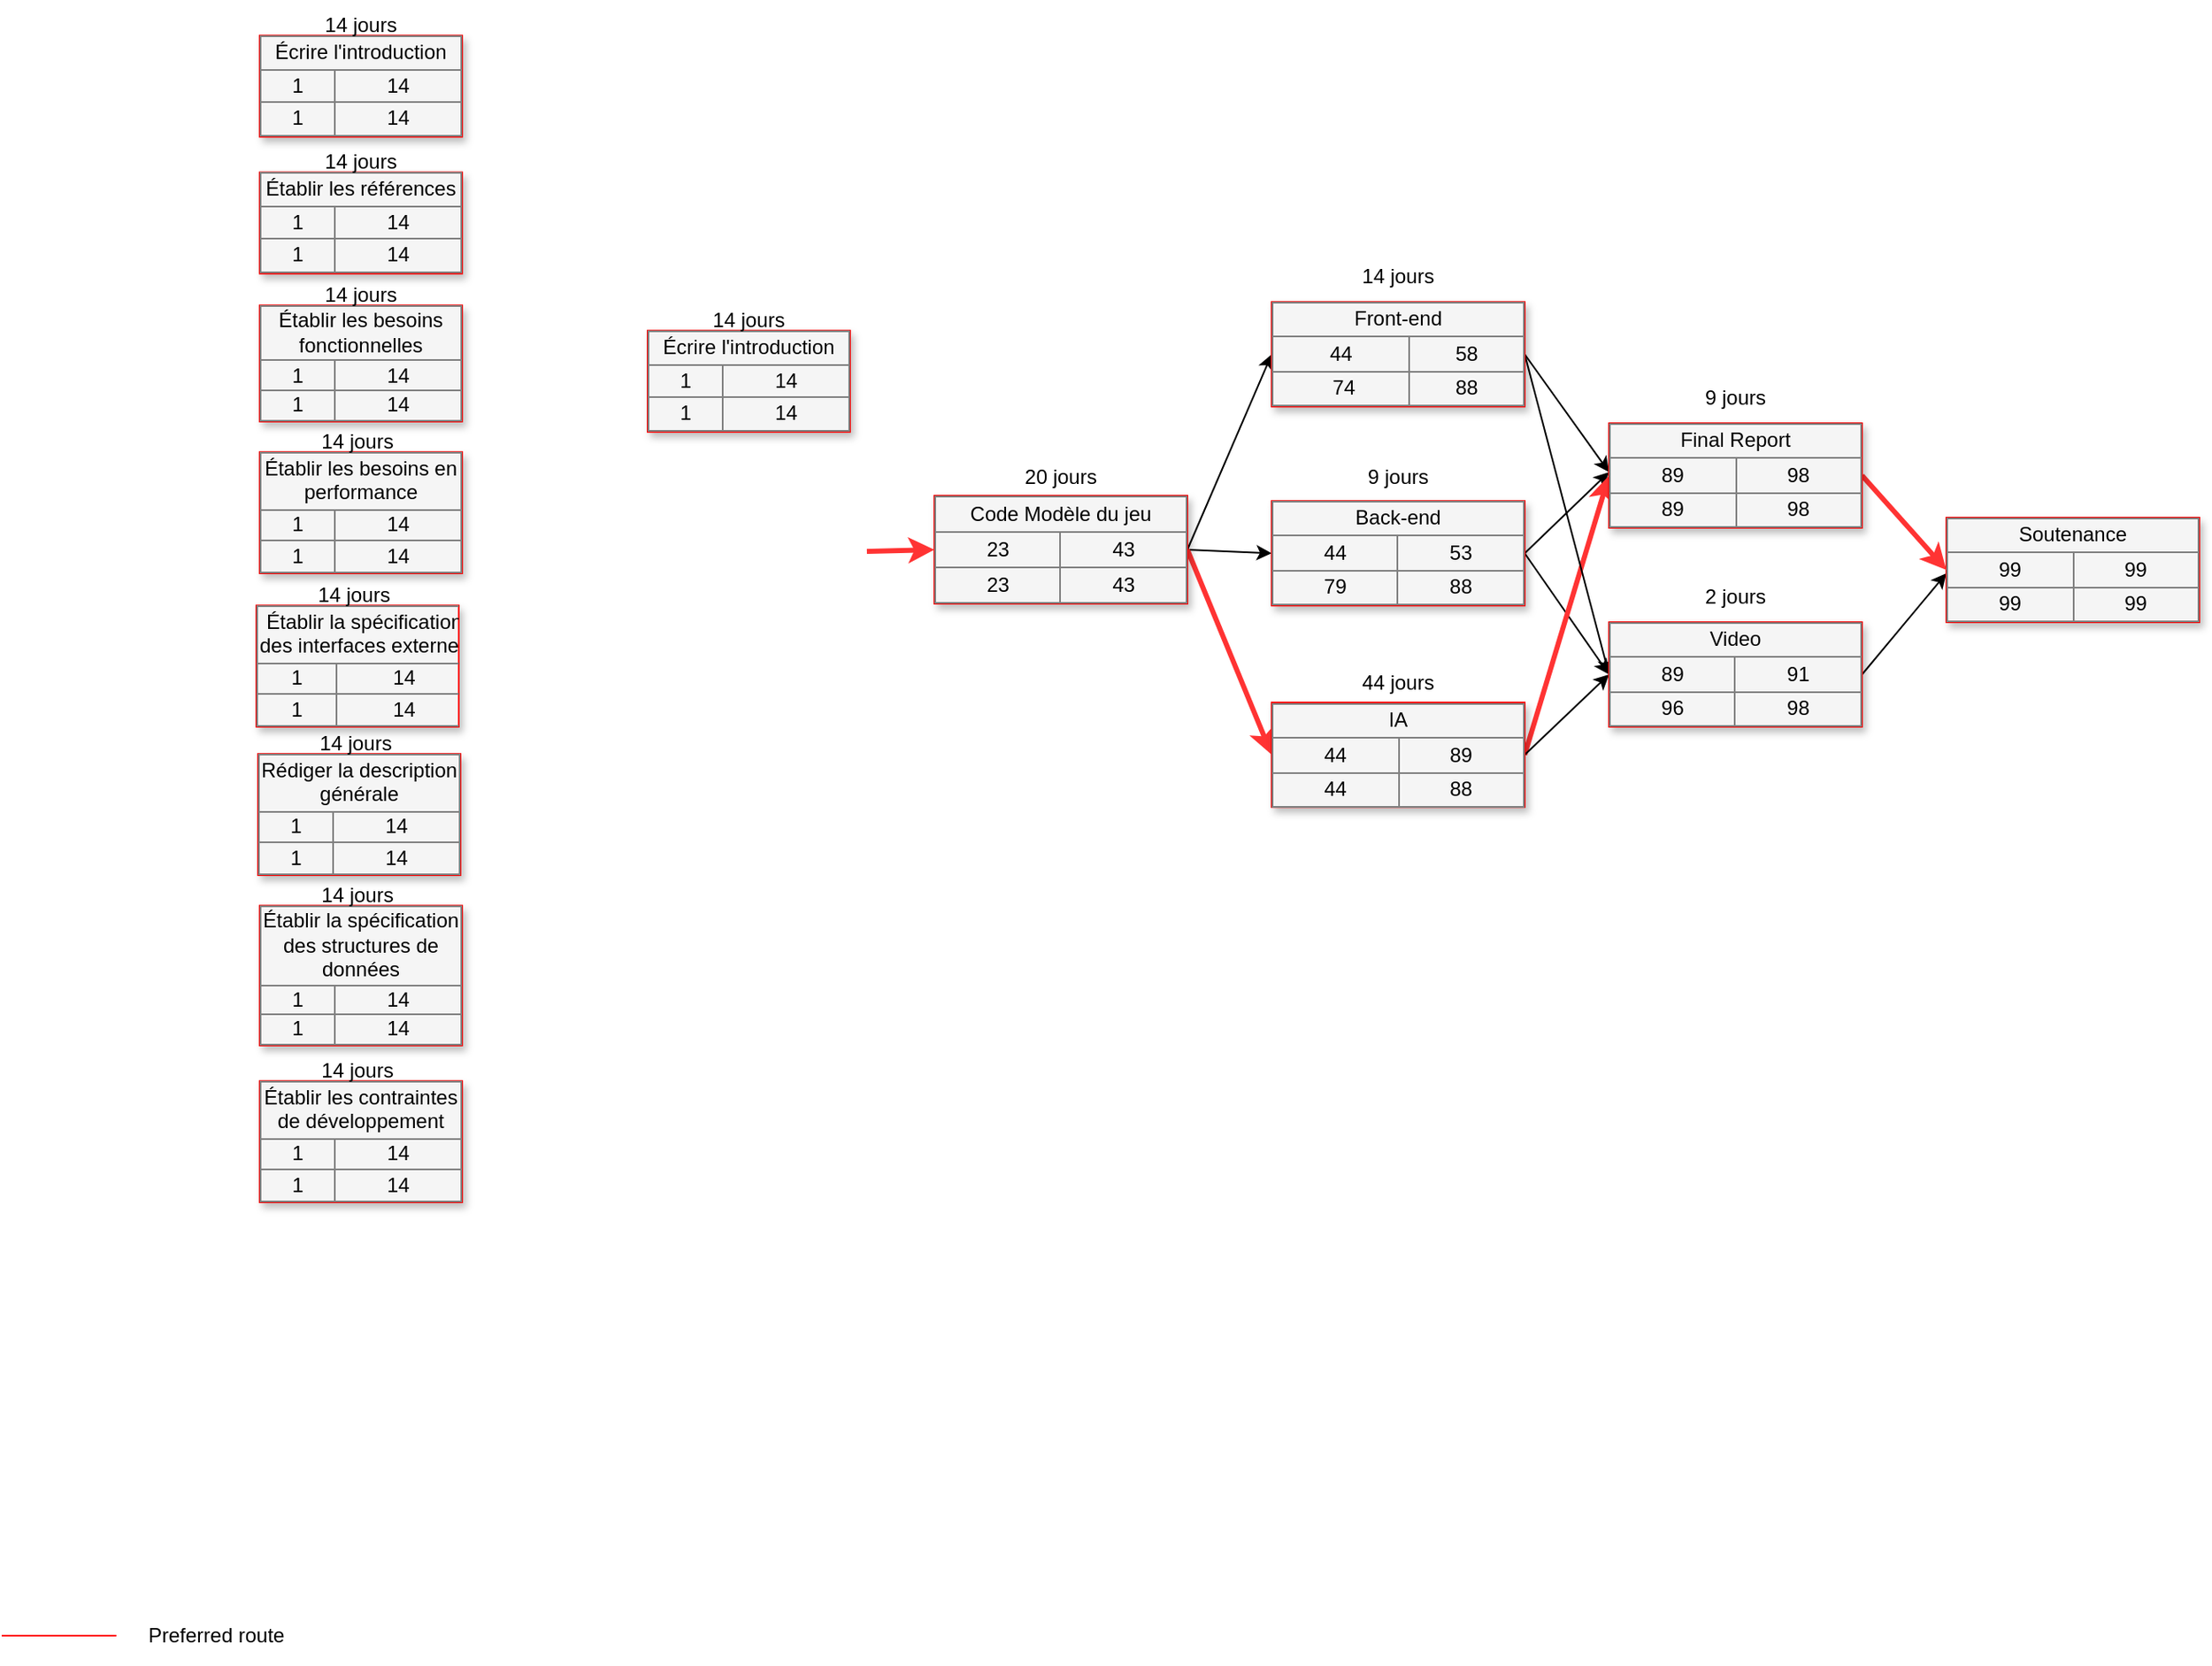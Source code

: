 <mxfile>
    <diagram name="Page-1" id="9c096ad6-e400-ecc8-3e38-643d2caac077">
        <mxGraphModel dx="1229" dy="854" grid="1" gridSize="10" guides="1" tooltips="1" connect="1" arrows="1" fold="1" page="1" pageScale="1.5" pageWidth="1169" pageHeight="826" background="none" math="0" shadow="0">
            <root>
                <mxCell id="0" style=";html=1;"/>
                <mxCell id="1" style=";html=1;" parent="0"/>
                <mxCell id="30e23a8a0b95c500-1" value="&lt;table style=&quot;width: 100% ; height: 100% ; border-collapse: collapse&quot; width=&quot;100%&quot; border=&quot;1&quot;&gt;&lt;tbody&gt;&lt;tr&gt;&lt;td colspan=&quot;2&quot; align=&quot;center&quot;&gt;Écrire l'introduction&lt;/td&gt;&lt;/tr&gt;&lt;tr&gt;&lt;td align=&quot;center&quot;&gt;&lt;font style=&quot;font-size: 12px;&quot;&gt;1&lt;/font&gt;&lt;/td&gt;&lt;td align=&quot;center&quot;&gt;14&lt;br&gt;&lt;/td&gt;&lt;/tr&gt;&lt;tr&gt;&lt;td align=&quot;center&quot;&gt;1&lt;/td&gt;&lt;td align=&quot;center&quot;&gt;14&lt;/td&gt;&lt;/tr&gt;&lt;/tbody&gt;&lt;/table&gt;" style="text;html=1;strokeColor=#FF0000;fillColor=#f5f5f5;overflow=fill;rounded=0;shadow=1;fontSize=12;align=center;" parent="1" vertex="1">
                    <mxGeometry x="240" y="161.12" width="120" height="60" as="geometry"/>
                </mxCell>
                <mxCell id="6D7u9FSeIXigumYbgQsU-10" style="edgeStyle=none;rounded=0;orthogonalLoop=1;jettySize=auto;html=1;exitX=1;exitY=0.5;exitDx=0;exitDy=0;entryX=0;entryY=0.5;entryDx=0;entryDy=0;" parent="1" source="3cfceab9cabfe5b9-8" target="6D7u9FSeIXigumYbgQsU-4" edge="1">
                    <mxGeometry relative="1" as="geometry"/>
                </mxCell>
                <mxCell id="6D7u9FSeIXigumYbgQsU-11" style="edgeStyle=none;rounded=0;orthogonalLoop=1;jettySize=auto;html=1;exitX=1;exitY=0.5;exitDx=0;exitDy=0;entryX=0;entryY=0.5;entryDx=0;entryDy=0;" parent="1" source="3cfceab9cabfe5b9-8" target="6D7u9FSeIXigumYbgQsU-1" edge="1">
                    <mxGeometry relative="1" as="geometry"/>
                </mxCell>
                <mxCell id="6D7u9FSeIXigumYbgQsU-12" style="edgeStyle=none;rounded=0;orthogonalLoop=1;jettySize=auto;html=1;exitX=1;exitY=0.5;exitDx=0;exitDy=0;entryX=0;entryY=0.5;entryDx=0;entryDy=0;fillColor=#f8cecc;strokeColor=#FF3333;jumpSize=19;strokeWidth=3;" parent="1" source="3cfceab9cabfe5b9-8" target="6D7u9FSeIXigumYbgQsU-3" edge="1">
                    <mxGeometry relative="1" as="geometry"/>
                </mxCell>
                <mxCell id="3cfceab9cabfe5b9-8" value="&lt;table style=&quot;width: 100% ; height: 100% ; border-collapse: collapse&quot; width=&quot;100%&quot; border=&quot;1&quot;&gt;&lt;tbody&gt;&lt;tr&gt;&lt;td colspan=&quot;2&quot; align=&quot;center&quot;&gt;Code Modèle du jeu&lt;br&gt;&lt;/td&gt;&lt;/tr&gt;&lt;tr&gt;&lt;td align=&quot;center&quot;&gt;23&lt;br&gt;&lt;/td&gt;&lt;td align=&quot;center&quot;&gt;43&lt;br&gt;&lt;/td&gt;&lt;/tr&gt;&lt;tr&gt;&lt;td align=&quot;center&quot;&gt;23&lt;/td&gt;&lt;td align=&quot;center&quot;&gt;43&lt;/td&gt;&lt;/tr&gt;&lt;/tbody&gt;&lt;/table&gt;" style="text;html=1;strokeColor=#FF0000;fillColor=#f5f5f5;overflow=fill;rounded=0;shadow=1;fontSize=12;align=center;" parent="1" vertex="1">
                    <mxGeometry x="640" y="434" width="150" height="64" as="geometry"/>
                </mxCell>
                <mxCell id="6D7u9FSeIXigumYbgQsU-9" style="edgeStyle=none;rounded=0;orthogonalLoop=1;jettySize=auto;html=1;exitX=1;exitY=0.5;exitDx=0;exitDy=0;entryX=0;entryY=0.5;entryDx=0;entryDy=0;fillColor=#f8cecc;strokeColor=#FF3333;jumpSize=19;strokeWidth=3;" parent="1" target="3cfceab9cabfe5b9-8" edge="1">
                    <mxGeometry relative="1" as="geometry">
                        <mxPoint x="600" y="467" as="sourcePoint"/>
                    </mxGeometry>
                </mxCell>
                <mxCell id="3cfceab9cabfe5b9-59" value="" style="line;strokeWidth=1;html=1;rounded=1;fontSize=12;align=center;verticalAlign=middle;strokeColor=#FF0000;endFill=1;endArrow=classic;endSize=10;startSize=10;" parent="1" vertex="1">
                    <mxGeometry x="87" y="1105" width="68" height="10" as="geometry"/>
                </mxCell>
                <mxCell id="3cfceab9cabfe5b9-60" value="Preferred route" style="text;html=1;strokeColor=none;fillColor=none;align=left;verticalAlign=middle;whiteSpace=wrap;rounded=0;shadow=1;fontSize=12;" parent="1" vertex="1">
                    <mxGeometry x="172" y="1100" width="143" height="20" as="geometry"/>
                </mxCell>
                <mxCell id="6D7u9FSeIXigumYbgQsU-15" style="edgeStyle=none;rounded=0;orthogonalLoop=1;jettySize=auto;html=1;exitX=1;exitY=0.5;exitDx=0;exitDy=0;" parent="1" source="6D7u9FSeIXigumYbgQsU-1" edge="1">
                    <mxGeometry relative="1" as="geometry">
                        <mxPoint x="1040" y="420" as="targetPoint"/>
                    </mxGeometry>
                </mxCell>
                <mxCell id="6D7u9FSeIXigumYbgQsU-17" style="edgeStyle=none;rounded=0;orthogonalLoop=1;jettySize=auto;html=1;exitX=1;exitY=0.5;exitDx=0;exitDy=0;" parent="1" source="6D7u9FSeIXigumYbgQsU-1" edge="1">
                    <mxGeometry relative="1" as="geometry">
                        <mxPoint x="1040" y="540" as="targetPoint"/>
                    </mxGeometry>
                </mxCell>
                <mxCell id="6D7u9FSeIXigumYbgQsU-1" value="&lt;table style=&quot;width: 100% ; height: 100% ; border-collapse: collapse&quot; width=&quot;100%&quot; border=&quot;1&quot;&gt;&lt;tbody&gt;&lt;tr&gt;&lt;td colspan=&quot;2&quot; align=&quot;center&quot;&gt;Back-end&lt;br&gt;&lt;/td&gt;&lt;/tr&gt;&lt;tr&gt;&lt;td align=&quot;center&quot;&gt;44&lt;/td&gt;&lt;td align=&quot;center&quot;&gt;53&lt;br&gt;&lt;/td&gt;&lt;/tr&gt;&lt;tr&gt;&lt;td align=&quot;center&quot;&gt;79&lt;/td&gt;&lt;td align=&quot;center&quot;&gt;88&lt;/td&gt;&lt;/tr&gt;&lt;/tbody&gt;&lt;/table&gt;" style="text;html=1;strokeColor=#FF0000;fillColor=#f5f5f5;overflow=fill;rounded=0;shadow=1;fontSize=12;align=center;" parent="1" vertex="1">
                    <mxGeometry x="840" y="437.12" width="150" height="62" as="geometry"/>
                </mxCell>
                <mxCell id="6D7u9FSeIXigumYbgQsU-13" style="edgeStyle=none;rounded=0;orthogonalLoop=1;jettySize=auto;html=1;exitX=1;exitY=0.5;exitDx=0;exitDy=0;entryX=0;entryY=0.5;entryDx=0;entryDy=0;fillColor=#f8cecc;strokeColor=#FF3333;jumpSize=19;strokeWidth=3;" parent="1" source="6D7u9FSeIXigumYbgQsU-3" target="6D7u9FSeIXigumYbgQsU-7" edge="1">
                    <mxGeometry relative="1" as="geometry"/>
                </mxCell>
                <mxCell id="6D7u9FSeIXigumYbgQsU-18" style="edgeStyle=none;rounded=0;orthogonalLoop=1;jettySize=auto;html=1;exitX=1;exitY=0.5;exitDx=0;exitDy=0;" parent="1" source="6D7u9FSeIXigumYbgQsU-3" edge="1">
                    <mxGeometry relative="1" as="geometry">
                        <mxPoint x="1040" y="540" as="targetPoint"/>
                    </mxGeometry>
                </mxCell>
                <mxCell id="6D7u9FSeIXigumYbgQsU-3" value="&lt;table style=&quot;width: 100% ; height: 100% ; border-collapse: collapse&quot; width=&quot;100%&quot; border=&quot;1&quot;&gt;&lt;tbody&gt;&lt;tr&gt;&lt;td colspan=&quot;2&quot; align=&quot;center&quot;&gt;IA&lt;br&gt;&lt;/td&gt;&lt;/tr&gt;&lt;tr&gt;&lt;td align=&quot;center&quot;&gt;44&lt;/td&gt;&lt;td align=&quot;center&quot;&gt;89&lt;br&gt;&lt;/td&gt;&lt;/tr&gt;&lt;tr&gt;&lt;td align=&quot;center&quot;&gt;44&lt;br&gt;&lt;/td&gt;&lt;td align=&quot;center&quot;&gt;88&lt;/td&gt;&lt;/tr&gt;&lt;/tbody&gt;&lt;/table&gt;" style="text;html=1;strokeColor=#FF0000;fillColor=#f5f5f5;overflow=fill;rounded=0;shadow=1;fontSize=12;align=center;" parent="1" vertex="1">
                    <mxGeometry x="840" y="556.62" width="150" height="62" as="geometry"/>
                </mxCell>
                <mxCell id="6D7u9FSeIXigumYbgQsU-14" style="edgeStyle=none;rounded=0;orthogonalLoop=1;jettySize=auto;html=1;exitX=1;exitY=0.5;exitDx=0;exitDy=0;" parent="1" source="6D7u9FSeIXigumYbgQsU-4" edge="1">
                    <mxGeometry relative="1" as="geometry">
                        <mxPoint x="1040" y="420" as="targetPoint"/>
                    </mxGeometry>
                </mxCell>
                <mxCell id="6D7u9FSeIXigumYbgQsU-16" style="edgeStyle=none;rounded=0;orthogonalLoop=1;jettySize=auto;html=1;exitX=1;exitY=0.5;exitDx=0;exitDy=0;entryX=0;entryY=0.5;entryDx=0;entryDy=0;" parent="1" source="6D7u9FSeIXigumYbgQsU-4" target="6D7u9FSeIXigumYbgQsU-5" edge="1">
                    <mxGeometry relative="1" as="geometry"/>
                </mxCell>
                <mxCell id="6D7u9FSeIXigumYbgQsU-4" value="&lt;table style=&quot;width: 100% ; height: 100% ; border-collapse: collapse&quot; width=&quot;100%&quot; border=&quot;1&quot;&gt;&lt;tbody&gt;&lt;tr&gt;&lt;td colspan=&quot;2&quot; align=&quot;center&quot;&gt;Front-end&lt;br&gt;&lt;/td&gt;&lt;/tr&gt;&lt;tr&gt;&lt;td align=&quot;center&quot;&gt;44&lt;br&gt;&lt;/td&gt;&lt;td align=&quot;center&quot;&gt;58&lt;br&gt;&lt;/td&gt;&lt;/tr&gt;&lt;tr&gt;&lt;td align=&quot;center&quot;&gt;&lt;font style=&quot;font-size: 12px&quot;&gt;&amp;nbsp;74&lt;/font&gt;&lt;/td&gt;&lt;td align=&quot;center&quot;&gt;88&lt;/td&gt;&lt;/tr&gt;&lt;/tbody&gt;&lt;/table&gt;" style="text;html=1;strokeColor=#FF0000;fillColor=#f5f5f5;overflow=fill;rounded=0;shadow=1;fontSize=12;align=center;" parent="1" vertex="1">
                    <mxGeometry x="840" y="319.12" width="150" height="62" as="geometry"/>
                </mxCell>
                <mxCell id="6D7u9FSeIXigumYbgQsU-20" style="edgeStyle=none;rounded=0;orthogonalLoop=1;jettySize=auto;html=1;exitX=1;exitY=0.5;exitDx=0;exitDy=0;" parent="1" source="6D7u9FSeIXigumYbgQsU-5" edge="1">
                    <mxGeometry relative="1" as="geometry">
                        <mxPoint x="1240" y="480" as="targetPoint"/>
                    </mxGeometry>
                </mxCell>
                <mxCell id="6D7u9FSeIXigumYbgQsU-5" value="&lt;table style=&quot;width: 100% ; height: 100% ; border-collapse: collapse&quot; width=&quot;100%&quot; border=&quot;1&quot;&gt;&lt;tbody&gt;&lt;tr&gt;&lt;td colspan=&quot;2&quot; align=&quot;center&quot;&gt;Video&lt;br&gt;&lt;/td&gt;&lt;/tr&gt;&lt;tr&gt;&lt;td align=&quot;center&quot;&gt;89&lt;br&gt;&lt;/td&gt;&lt;td align=&quot;center&quot;&gt;91&lt;font style=&quot;font-size: 12px&quot;&gt;&lt;br&gt;&lt;/font&gt;&lt;/td&gt;&lt;/tr&gt;&lt;tr&gt;&lt;td align=&quot;center&quot;&gt;96&lt;/td&gt;&lt;td align=&quot;center&quot;&gt;98&lt;br&gt;&lt;/td&gt;&lt;/tr&gt;&lt;/tbody&gt;&lt;/table&gt;" style="text;html=1;strokeColor=#FF0000;fillColor=#f5f5f5;overflow=fill;rounded=0;shadow=1;fontSize=12;align=center;" parent="1" vertex="1">
                    <mxGeometry x="1040" y="509" width="150" height="62" as="geometry"/>
                </mxCell>
                <mxCell id="6D7u9FSeIXigumYbgQsU-6" value="&lt;table style=&quot;width: 100% ; height: 100% ; border-collapse: collapse&quot; width=&quot;100%&quot; border=&quot;1&quot;&gt;&lt;tbody&gt;&lt;tr&gt;&lt;td colspan=&quot;2&quot; align=&quot;center&quot;&gt;Soutenance&lt;br&gt;&lt;/td&gt;&lt;/tr&gt;&lt;tr&gt;&lt;td align=&quot;center&quot;&gt;99&lt;/td&gt;&lt;td align=&quot;center&quot;&gt;99&lt;/td&gt;&lt;/tr&gt;&lt;tr&gt;&lt;td align=&quot;center&quot;&gt;99&lt;/td&gt;&lt;td align=&quot;center&quot;&gt;99&lt;/td&gt;&lt;/tr&gt;&lt;/tbody&gt;&lt;/table&gt;" style="text;html=1;strokeColor=#FF0000;fillColor=#f5f5f5;overflow=fill;rounded=0;shadow=1;fontSize=12;align=center;" parent="1" vertex="1">
                    <mxGeometry x="1240" y="447" width="150" height="62" as="geometry"/>
                </mxCell>
                <mxCell id="6D7u9FSeIXigumYbgQsU-19" style="edgeStyle=none;rounded=0;orthogonalLoop=1;jettySize=auto;html=1;exitX=1;exitY=0.5;exitDx=0;exitDy=0;entryX=0;entryY=0.5;entryDx=0;entryDy=0;fillColor=#f8cecc;strokeColor=#FF3333;jumpSize=19;strokeWidth=3;" parent="1" source="6D7u9FSeIXigumYbgQsU-7" target="6D7u9FSeIXigumYbgQsU-6" edge="1">
                    <mxGeometry relative="1" as="geometry"/>
                </mxCell>
                <mxCell id="6D7u9FSeIXigumYbgQsU-7" value="&lt;table style=&quot;width: 100% ; height: 100% ; border-collapse: collapse&quot; width=&quot;100%&quot; border=&quot;1&quot;&gt;&lt;tbody&gt;&lt;tr&gt;&lt;td colspan=&quot;2&quot; align=&quot;center&quot;&gt;Final Report&lt;br&gt;&lt;/td&gt;&lt;/tr&gt;&lt;tr&gt;&lt;td align=&quot;center&quot;&gt;89&lt;br&gt;&lt;/td&gt;&lt;td align=&quot;center&quot;&gt;98&lt;/td&gt;&lt;/tr&gt;&lt;tr&gt;&lt;td align=&quot;center&quot;&gt;89&lt;/td&gt;&lt;td align=&quot;center&quot;&gt;98&lt;/td&gt;&lt;/tr&gt;&lt;/tbody&gt;&lt;/table&gt;" style="text;html=1;strokeColor=#FF0000;fillColor=#f5f5f5;overflow=fill;rounded=0;shadow=1;fontSize=12;align=center;" parent="1" vertex="1">
                    <mxGeometry x="1040" y="391" width="150" height="62" as="geometry"/>
                </mxCell>
                <mxCell id="6D7u9FSeIXigumYbgQsU-21" value="14 jours" style="text;html=1;strokeColor=none;fillColor=none;align=center;verticalAlign=middle;whiteSpace=wrap;rounded=0;" parent="1" vertex="1">
                    <mxGeometry x="270" y="140" width="60" height="30" as="geometry"/>
                </mxCell>
                <mxCell id="6D7u9FSeIXigumYbgQsU-23" value="20 jours" style="text;html=1;strokeColor=none;fillColor=none;align=center;verticalAlign=middle;whiteSpace=wrap;rounded=0;" parent="1" vertex="1">
                    <mxGeometry x="685" y="408.12" width="60" height="30" as="geometry"/>
                </mxCell>
                <mxCell id="6D7u9FSeIXigumYbgQsU-24" value="14 jours" style="text;html=1;strokeColor=none;fillColor=none;align=center;verticalAlign=middle;whiteSpace=wrap;rounded=0;" parent="1" vertex="1">
                    <mxGeometry x="885" y="289.12" width="60" height="30" as="geometry"/>
                </mxCell>
                <mxCell id="6D7u9FSeIXigumYbgQsU-25" value="9 jours" style="text;html=1;strokeColor=none;fillColor=none;align=center;verticalAlign=middle;whiteSpace=wrap;rounded=0;" parent="1" vertex="1">
                    <mxGeometry x="885" y="408.12" width="60" height="30" as="geometry"/>
                </mxCell>
                <mxCell id="6D7u9FSeIXigumYbgQsU-26" value="44 jours" style="text;html=1;strokeColor=none;fillColor=none;align=center;verticalAlign=middle;whiteSpace=wrap;rounded=0;" parent="1" vertex="1">
                    <mxGeometry x="885" y="530" width="60" height="30" as="geometry"/>
                </mxCell>
                <mxCell id="6D7u9FSeIXigumYbgQsU-27" value="9 jours" style="text;html=1;strokeColor=none;fillColor=none;align=center;verticalAlign=middle;whiteSpace=wrap;rounded=0;" parent="1" vertex="1">
                    <mxGeometry x="1085" y="361" width="60" height="30" as="geometry"/>
                </mxCell>
                <mxCell id="6D7u9FSeIXigumYbgQsU-28" value="2 jours" style="text;html=1;strokeColor=none;fillColor=none;align=center;verticalAlign=middle;whiteSpace=wrap;rounded=0;" parent="1" vertex="1">
                    <mxGeometry x="1085" y="479" width="60" height="30" as="geometry"/>
                </mxCell>
                <mxCell id="2" value="&lt;table style=&quot;width: 100% ; height: 100% ; border-collapse: collapse&quot; width=&quot;100%&quot; border=&quot;1&quot;&gt;&lt;tbody&gt;&lt;tr&gt;&lt;td colspan=&quot;2&quot; align=&quot;center&quot;&gt;Établir les références&lt;/td&gt;&lt;/tr&gt;&lt;tr&gt;&lt;td align=&quot;center&quot;&gt;&lt;font style=&quot;font-size: 12px;&quot;&gt;1&lt;/font&gt;&lt;/td&gt;&lt;td align=&quot;center&quot;&gt;14&lt;br&gt;&lt;/td&gt;&lt;/tr&gt;&lt;tr&gt;&lt;td align=&quot;center&quot;&gt;1&lt;/td&gt;&lt;td align=&quot;center&quot;&gt;14&lt;/td&gt;&lt;/tr&gt;&lt;/tbody&gt;&lt;/table&gt;" style="text;html=1;strokeColor=#FF0000;fillColor=#f5f5f5;overflow=fill;rounded=0;shadow=1;fontSize=12;align=center;" vertex="1" parent="1">
                    <mxGeometry x="240" y="242.24" width="120" height="60" as="geometry"/>
                </mxCell>
                <mxCell id="3" value="14 jours" style="text;html=1;strokeColor=none;fillColor=none;align=center;verticalAlign=middle;whiteSpace=wrap;rounded=0;" vertex="1" parent="1">
                    <mxGeometry x="270" y="221.12" width="60" height="30" as="geometry"/>
                </mxCell>
                <mxCell id="5" value="&lt;table style=&quot;width: 100% ; height: 100% ; border-collapse: collapse&quot; width=&quot;100%&quot; border=&quot;1&quot;&gt;&lt;tbody&gt;&lt;tr&gt;&lt;td colspan=&quot;2&quot; align=&quot;center&quot;&gt;Établir les besoins&lt;br&gt;fonctionnelles&lt;/td&gt;&lt;/tr&gt;&lt;tr&gt;&lt;td align=&quot;center&quot;&gt;&lt;font style=&quot;font-size: 12px;&quot;&gt;1&lt;/font&gt;&lt;/td&gt;&lt;td align=&quot;center&quot;&gt;14&lt;br&gt;&lt;/td&gt;&lt;/tr&gt;&lt;tr&gt;&lt;td align=&quot;center&quot;&gt;1&lt;/td&gt;&lt;td align=&quot;center&quot;&gt;14&lt;/td&gt;&lt;/tr&gt;&lt;/tbody&gt;&lt;/table&gt;" style="text;html=1;strokeColor=#FF0000;fillColor=#f5f5f5;overflow=fill;rounded=0;shadow=1;fontSize=12;align=center;" vertex="1" parent="1">
                    <mxGeometry x="240" y="321.12" width="120" height="68.88" as="geometry"/>
                </mxCell>
                <mxCell id="6" value="14 jours" style="text;html=1;strokeColor=none;fillColor=none;align=center;verticalAlign=middle;whiteSpace=wrap;rounded=0;" vertex="1" parent="1">
                    <mxGeometry x="270" y="300" width="60" height="30" as="geometry"/>
                </mxCell>
                <mxCell id="7" value="&lt;table style=&quot;width: 100% ; height: 100% ; border-collapse: collapse&quot; width=&quot;100%&quot; border=&quot;1&quot;&gt;&lt;tbody&gt;&lt;tr&gt;&lt;td colspan=&quot;2&quot; align=&quot;center&quot;&gt;Établir les besoins en&lt;br&gt;performance&lt;/td&gt;&lt;/tr&gt;&lt;tr&gt;&lt;td align=&quot;center&quot;&gt;&lt;font style=&quot;font-size: 12px;&quot;&gt;1&lt;/font&gt;&lt;/td&gt;&lt;td align=&quot;center&quot;&gt;14&lt;br&gt;&lt;/td&gt;&lt;/tr&gt;&lt;tr&gt;&lt;td align=&quot;center&quot;&gt;1&lt;/td&gt;&lt;td align=&quot;center&quot;&gt;14&lt;/td&gt;&lt;/tr&gt;&lt;/tbody&gt;&lt;/table&gt;" style="text;html=1;strokeColor=#FF0000;fillColor=#f5f5f5;overflow=fill;rounded=0;shadow=1;fontSize=12;align=center;" vertex="1" parent="1">
                    <mxGeometry x="240" y="408.12" width="120" height="71.88" as="geometry"/>
                </mxCell>
                <mxCell id="8" value="14 jours" style="text;html=1;strokeColor=none;fillColor=none;align=center;verticalAlign=middle;whiteSpace=wrap;rounded=0;" vertex="1" parent="1">
                    <mxGeometry x="268" y="387" width="60" height="30" as="geometry"/>
                </mxCell>
                <mxCell id="9" value="&lt;table style=&quot;width: 100% ; height: 100% ; border-collapse: collapse&quot; width=&quot;100%&quot; border=&quot;1&quot;&gt;&lt;tbody&gt;&lt;tr&gt;&lt;td colspan=&quot;2&quot; align=&quot;center&quot;&gt;Établir la spécification&lt;br&gt;des interfaces externes&lt;/td&gt;&lt;/tr&gt;&lt;tr&gt;&lt;td align=&quot;center&quot;&gt;&lt;font style=&quot;font-size: 12px;&quot;&gt;1&lt;/font&gt;&lt;/td&gt;&lt;td align=&quot;center&quot;&gt;14&lt;br&gt;&lt;/td&gt;&lt;/tr&gt;&lt;tr&gt;&lt;td align=&quot;center&quot;&gt;1&lt;/td&gt;&lt;td align=&quot;center&quot;&gt;14&lt;/td&gt;&lt;/tr&gt;&lt;/tbody&gt;&lt;/table&gt;" style="text;html=1;strokeColor=#FF0000;fillColor=#f5f5f5;overflow=fill;rounded=0;shadow=1;fontSize=12;align=center;" vertex="1" parent="1">
                    <mxGeometry x="238" y="499.12" width="120" height="71.88" as="geometry"/>
                </mxCell>
                <mxCell id="10" value="14 jours" style="text;html=1;strokeColor=none;fillColor=none;align=center;verticalAlign=middle;whiteSpace=wrap;rounded=0;" vertex="1" parent="1">
                    <mxGeometry x="266" y="478" width="60" height="30" as="geometry"/>
                </mxCell>
                <mxCell id="11" value="&lt;table style=&quot;width: 100% ; height: 100% ; border-collapse: collapse&quot; width=&quot;100%&quot; border=&quot;1&quot;&gt;&lt;tbody&gt;&lt;tr&gt;&lt;td colspan=&quot;2&quot; align=&quot;center&quot;&gt;Rédiger la description&lt;br&gt;générale&lt;/td&gt;&lt;/tr&gt;&lt;tr&gt;&lt;td align=&quot;center&quot;&gt;&lt;font style=&quot;font-size: 12px;&quot;&gt;1&lt;/font&gt;&lt;/td&gt;&lt;td align=&quot;center&quot;&gt;14&lt;br&gt;&lt;/td&gt;&lt;/tr&gt;&lt;tr&gt;&lt;td align=&quot;center&quot;&gt;1&lt;/td&gt;&lt;td align=&quot;center&quot;&gt;14&lt;/td&gt;&lt;/tr&gt;&lt;/tbody&gt;&lt;/table&gt;" style="text;html=1;strokeColor=#FF0000;fillColor=#f5f5f5;overflow=fill;rounded=0;shadow=1;fontSize=12;align=center;" vertex="1" parent="1">
                    <mxGeometry x="239" y="587.12" width="120" height="71.88" as="geometry"/>
                </mxCell>
                <mxCell id="12" value="14 jours" style="text;html=1;strokeColor=none;fillColor=none;align=center;verticalAlign=middle;whiteSpace=wrap;rounded=0;" vertex="1" parent="1">
                    <mxGeometry x="267" y="566" width="60" height="30" as="geometry"/>
                </mxCell>
                <mxCell id="13" value="&lt;table style=&quot;width: 100% ; height: 100% ; border-collapse: collapse&quot; width=&quot;100%&quot; border=&quot;1&quot;&gt;&lt;tbody&gt;&lt;tr&gt;&lt;td colspan=&quot;2&quot; align=&quot;center&quot;&gt;Établir la spécification&lt;br&gt;des structures de&lt;br&gt;données&lt;/td&gt;&lt;/tr&gt;&lt;tr&gt;&lt;td align=&quot;center&quot;&gt;&lt;font style=&quot;font-size: 12px;&quot;&gt;1&lt;/font&gt;&lt;/td&gt;&lt;td align=&quot;center&quot;&gt;14&lt;br&gt;&lt;/td&gt;&lt;/tr&gt;&lt;tr&gt;&lt;td align=&quot;center&quot;&gt;1&lt;/td&gt;&lt;td align=&quot;center&quot;&gt;14&lt;/td&gt;&lt;/tr&gt;&lt;/tbody&gt;&lt;/table&gt;" style="text;html=1;strokeColor=#FF0000;fillColor=#f5f5f5;overflow=fill;rounded=0;shadow=1;fontSize=12;align=center;" vertex="1" parent="1">
                    <mxGeometry x="240" y="677.12" width="120" height="82.88" as="geometry"/>
                </mxCell>
                <mxCell id="14" value="14 jours" style="text;html=1;strokeColor=none;fillColor=none;align=center;verticalAlign=middle;whiteSpace=wrap;rounded=0;" vertex="1" parent="1">
                    <mxGeometry x="268" y="656" width="60" height="30" as="geometry"/>
                </mxCell>
                <mxCell id="16" value="&lt;table style=&quot;width: 100% ; height: 100% ; border-collapse: collapse&quot; width=&quot;100%&quot; border=&quot;1&quot;&gt;&lt;tbody&gt;&lt;tr&gt;&lt;td colspan=&quot;2&quot; align=&quot;center&quot;&gt;Établir les contraintes&lt;br&gt;de développement&lt;/td&gt;&lt;/tr&gt;&lt;tr&gt;&lt;td align=&quot;center&quot;&gt;&lt;font style=&quot;font-size: 12px;&quot;&gt;1&lt;/font&gt;&lt;/td&gt;&lt;td align=&quot;center&quot;&gt;14&lt;br&gt;&lt;/td&gt;&lt;/tr&gt;&lt;tr&gt;&lt;td align=&quot;center&quot;&gt;1&lt;/td&gt;&lt;td align=&quot;center&quot;&gt;14&lt;/td&gt;&lt;/tr&gt;&lt;/tbody&gt;&lt;/table&gt;" style="text;html=1;strokeColor=#FF0000;fillColor=#f5f5f5;overflow=fill;rounded=0;shadow=1;fontSize=12;align=center;" vertex="1" parent="1">
                    <mxGeometry x="240" y="781.12" width="120" height="71.88" as="geometry"/>
                </mxCell>
                <mxCell id="17" value="14 jours" style="text;html=1;strokeColor=none;fillColor=none;align=center;verticalAlign=middle;whiteSpace=wrap;rounded=0;" vertex="1" parent="1">
                    <mxGeometry x="268" y="760" width="60" height="30" as="geometry"/>
                </mxCell>
                <mxCell id="18" value="&lt;table style=&quot;width: 100% ; height: 100% ; border-collapse: collapse&quot; width=&quot;100%&quot; border=&quot;1&quot;&gt;&lt;tbody&gt;&lt;tr&gt;&lt;td colspan=&quot;2&quot; align=&quot;center&quot;&gt;Écrire l'introduction&lt;/td&gt;&lt;/tr&gt;&lt;tr&gt;&lt;td align=&quot;center&quot;&gt;&lt;font style=&quot;font-size: 12px;&quot;&gt;1&lt;/font&gt;&lt;/td&gt;&lt;td align=&quot;center&quot;&gt;14&lt;br&gt;&lt;/td&gt;&lt;/tr&gt;&lt;tr&gt;&lt;td align=&quot;center&quot;&gt;1&lt;/td&gt;&lt;td align=&quot;center&quot;&gt;14&lt;/td&gt;&lt;/tr&gt;&lt;/tbody&gt;&lt;/table&gt;" style="text;html=1;strokeColor=#FF0000;fillColor=#f5f5f5;overflow=fill;rounded=0;shadow=1;fontSize=12;align=center;" vertex="1" parent="1">
                    <mxGeometry x="470" y="336.12" width="120" height="60" as="geometry"/>
                </mxCell>
                <mxCell id="19" value="14 jours" style="text;html=1;strokeColor=none;fillColor=none;align=center;verticalAlign=middle;whiteSpace=wrap;rounded=0;" vertex="1" parent="1">
                    <mxGeometry x="500" y="315" width="60" height="30" as="geometry"/>
                </mxCell>
            </root>
        </mxGraphModel>
    </diagram>
</mxfile>
